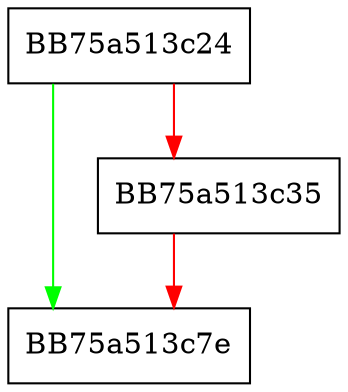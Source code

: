 digraph _Tidy {
  node [shape="box"];
  graph [splines=ortho];
  BB75a513c24 -> BB75a513c7e [color="green"];
  BB75a513c24 -> BB75a513c35 [color="red"];
  BB75a513c35 -> BB75a513c7e [color="red"];
}